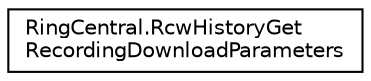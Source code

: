 digraph "Graphical Class Hierarchy"
{
 // LATEX_PDF_SIZE
  edge [fontname="Helvetica",fontsize="10",labelfontname="Helvetica",labelfontsize="10"];
  node [fontname="Helvetica",fontsize="10",shape=record];
  rankdir="LR";
  Node0 [label="RingCentral.RcwHistoryGet\lRecordingDownloadParameters",height=0.2,width=0.4,color="black", fillcolor="white", style="filled",URL="$classRingCentral_1_1RcwHistoryGetRecordingDownloadParameters.html",tooltip="Query parameters for operation rcwHistoryGetRecordingDownload"];
}
